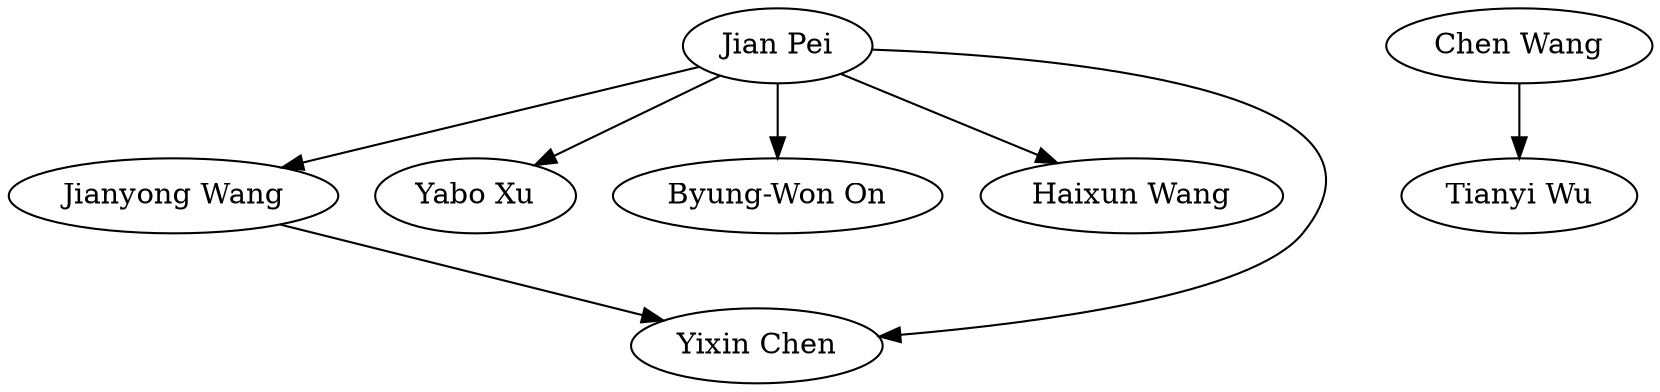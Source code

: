 strict digraph G{
"Jian Pei" -> "Jianyong Wang"
"Jian Pei" -> "Yabo Xu"
"Jian Pei" -> "Byung-Won On"
"Jian Pei" -> "Haixun Wang"
"Chen Wang" -> "Tianyi Wu"
"Jian Pei" -> "Yixin Chen"
"Jianyong Wang" -> "Yixin Chen"
}